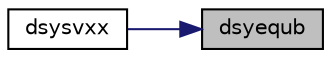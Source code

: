 digraph "dsyequb"
{
 // LATEX_PDF_SIZE
  edge [fontname="Helvetica",fontsize="10",labelfontname="Helvetica",labelfontsize="10"];
  node [fontname="Helvetica",fontsize="10",shape=record];
  rankdir="RL";
  Node1 [label="dsyequb",height=0.2,width=0.4,color="black", fillcolor="grey75", style="filled", fontcolor="black",tooltip="DSYEQUB"];
  Node1 -> Node2 [dir="back",color="midnightblue",fontsize="10",style="solid",fontname="Helvetica"];
  Node2 [label="dsysvxx",height=0.2,width=0.4,color="black", fillcolor="white", style="filled",URL="$dsysvxx_8f.html#a1891fac0c928034e0c0396aa3d30f8f3",tooltip="DSYSVXX"];
}
